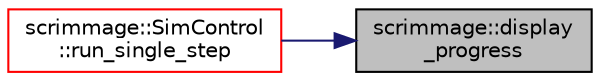 digraph "scrimmage::display_progress"
{
 // LATEX_PDF_SIZE
  edge [fontname="Helvetica",fontsize="10",labelfontname="Helvetica",labelfontsize="10"];
  node [fontname="Helvetica",fontsize="10",shape=record];
  rankdir="RL";
  Node1 [label="scrimmage::display\l_progress",height=0.2,width=0.4,color="black", fillcolor="grey75", style="filled", fontcolor="black",tooltip=" "];
  Node1 -> Node2 [dir="back",color="midnightblue",fontsize="10",style="solid",fontname="Helvetica"];
  Node2 [label="scrimmage::SimControl\l::run_single_step",height=0.2,width=0.4,color="red", fillcolor="white", style="filled",URL="$classscrimmage_1_1SimControl.html#aa69c5c21ed532364b911e3a9a7234f65",tooltip="Runs the scrimmage simulation by a single time step."];
}
